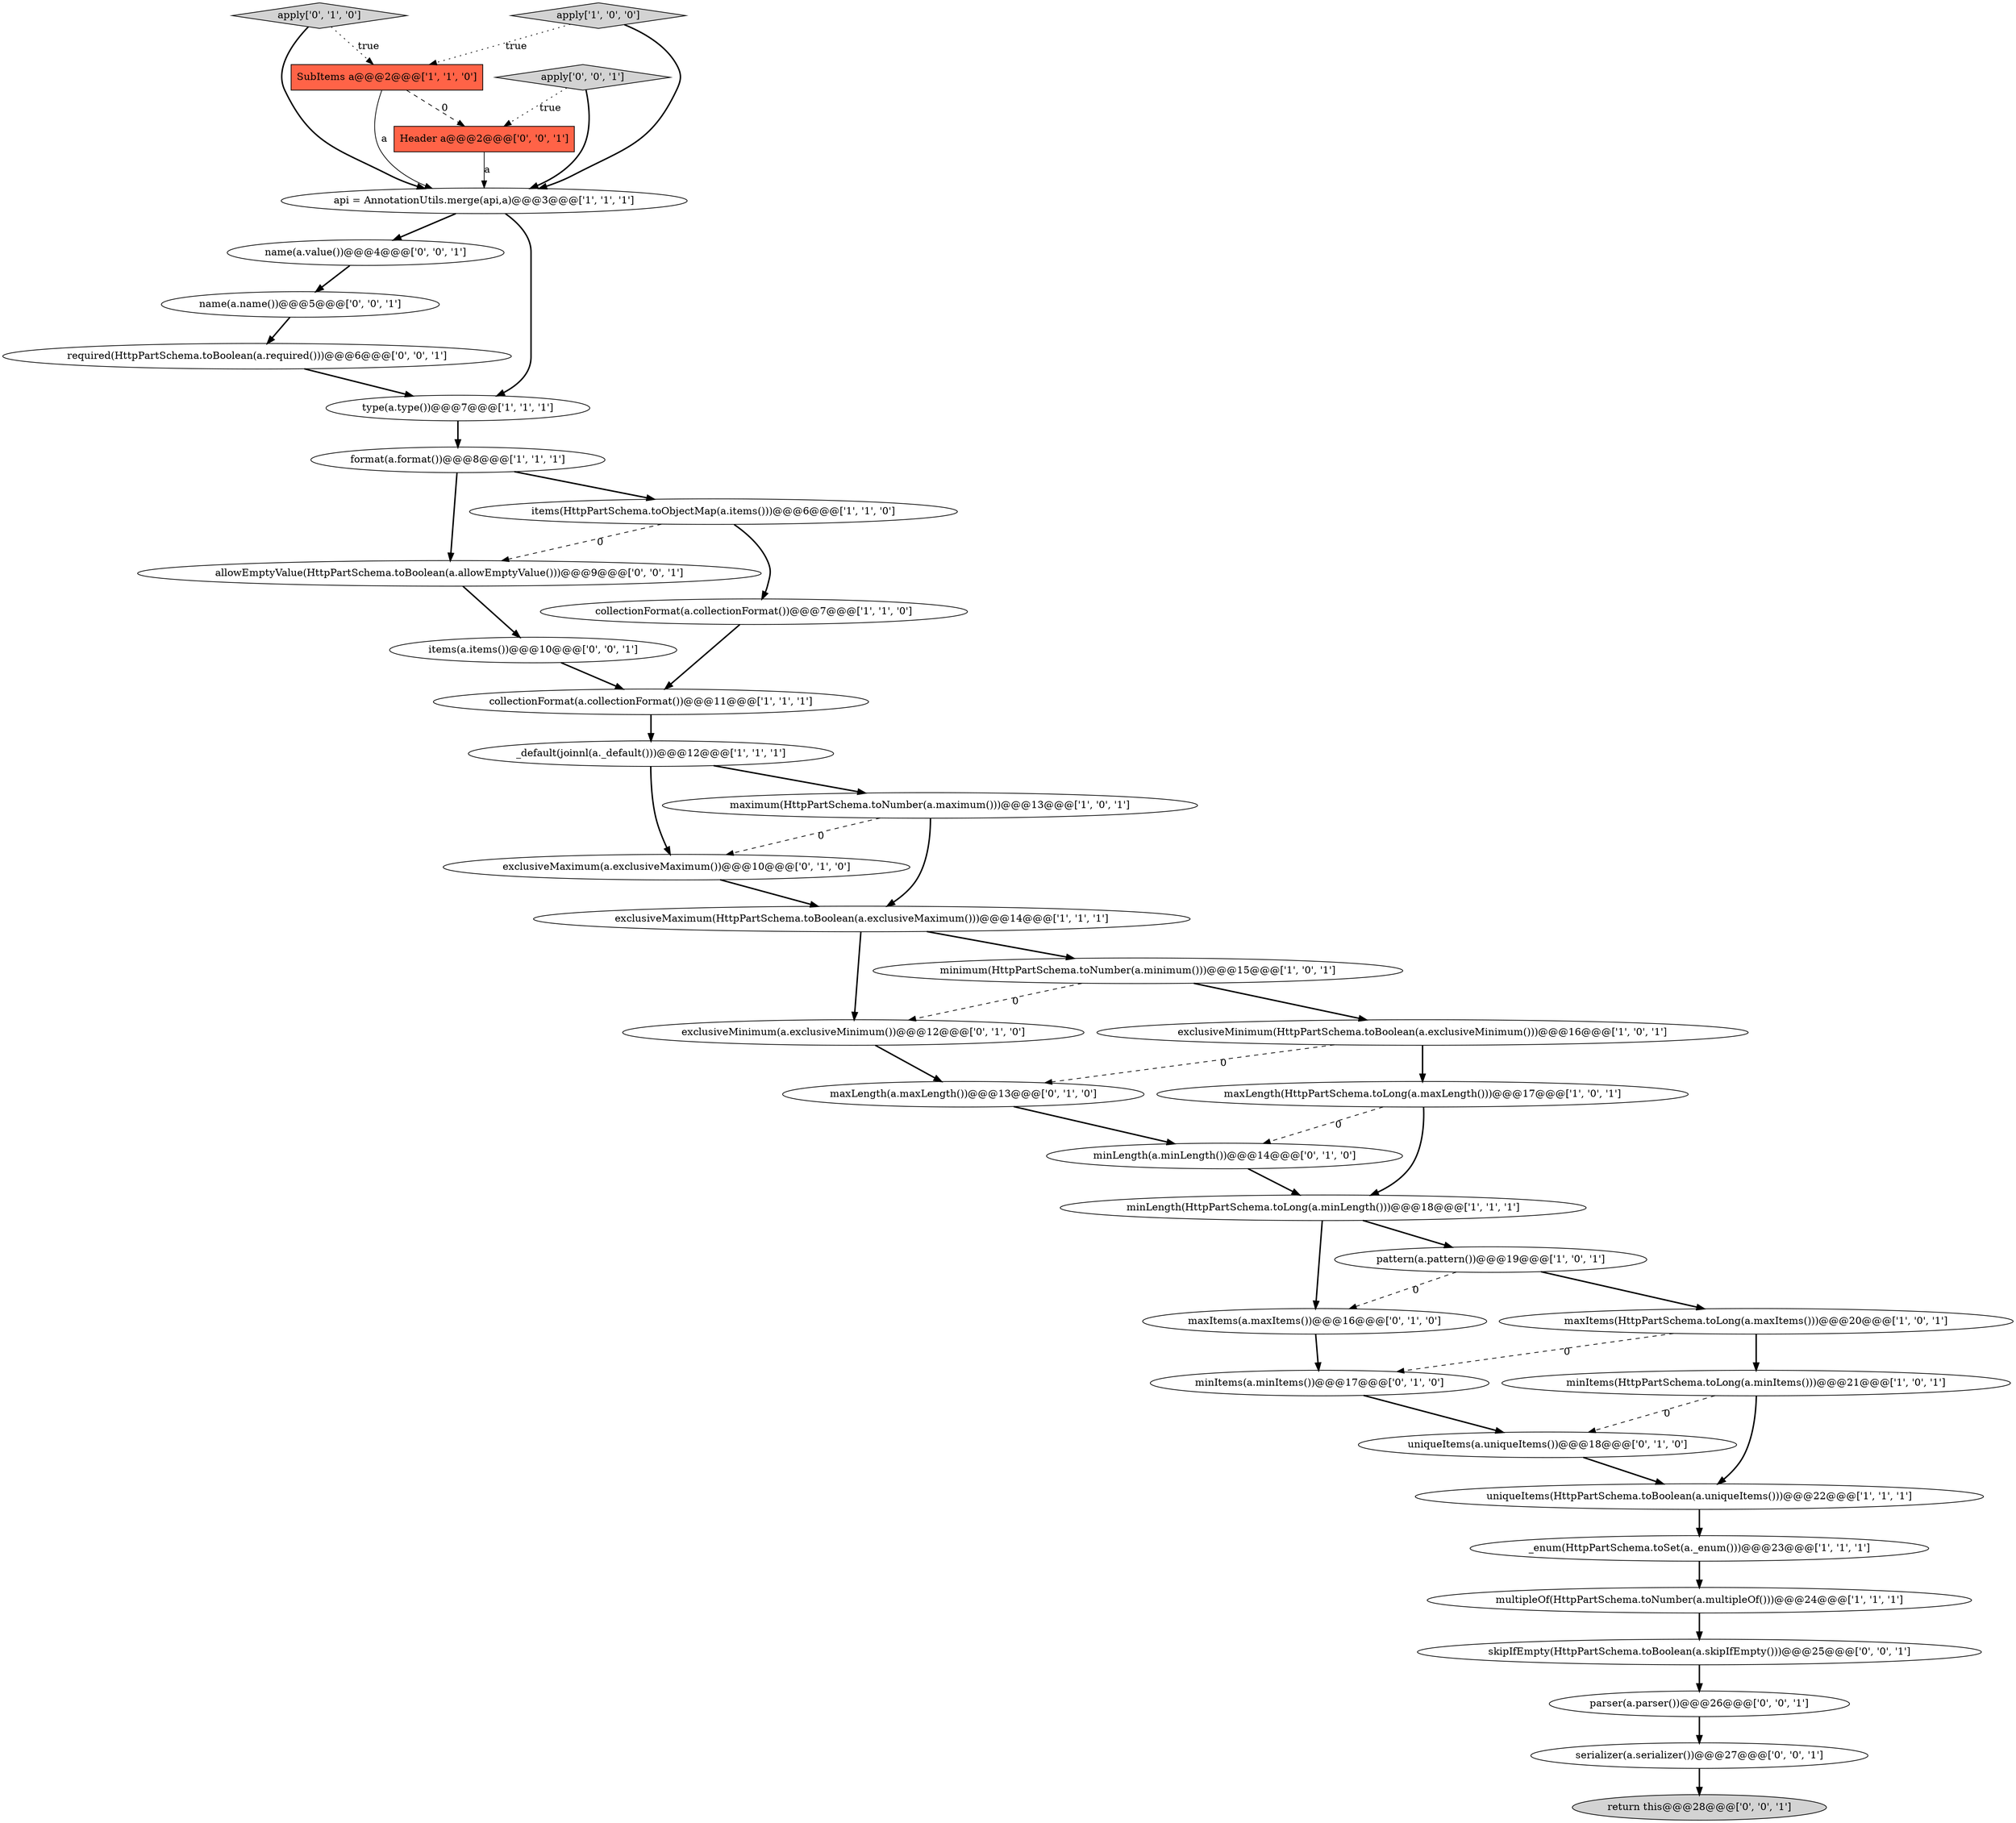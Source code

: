 digraph {
20 [style = filled, label = "exclusiveMinimum(HttpPartSchema.toBoolean(a.exclusiveMinimum()))@@@16@@@['1', '0', '1']", fillcolor = white, shape = ellipse image = "AAA0AAABBB1BBB"];
25 [style = filled, label = "minLength(a.minLength())@@@14@@@['0', '1', '0']", fillcolor = white, shape = ellipse image = "AAA1AAABBB2BBB"];
23 [style = filled, label = "exclusiveMaximum(a.exclusiveMaximum())@@@10@@@['0', '1', '0']", fillcolor = white, shape = ellipse image = "AAA1AAABBB2BBB"];
2 [style = filled, label = "maxItems(HttpPartSchema.toLong(a.maxItems()))@@@20@@@['1', '0', '1']", fillcolor = white, shape = ellipse image = "AAA0AAABBB1BBB"];
33 [style = filled, label = "allowEmptyValue(HttpPartSchema.toBoolean(a.allowEmptyValue()))@@@9@@@['0', '0', '1']", fillcolor = white, shape = ellipse image = "AAA0AAABBB3BBB"];
4 [style = filled, label = "exclusiveMaximum(HttpPartSchema.toBoolean(a.exclusiveMaximum()))@@@14@@@['1', '1', '1']", fillcolor = white, shape = ellipse image = "AAA0AAABBB1BBB"];
0 [style = filled, label = "multipleOf(HttpPartSchema.toNumber(a.multipleOf()))@@@24@@@['1', '1', '1']", fillcolor = white, shape = ellipse image = "AAA0AAABBB1BBB"];
36 [style = filled, label = "name(a.name())@@@5@@@['0', '0', '1']", fillcolor = white, shape = ellipse image = "AAA0AAABBB3BBB"];
3 [style = filled, label = "uniqueItems(HttpPartSchema.toBoolean(a.uniqueItems()))@@@22@@@['1', '1', '1']", fillcolor = white, shape = ellipse image = "AAA0AAABBB1BBB"];
29 [style = filled, label = "name(a.value())@@@4@@@['0', '0', '1']", fillcolor = white, shape = ellipse image = "AAA0AAABBB3BBB"];
18 [style = filled, label = "maxLength(HttpPartSchema.toLong(a.maxLength()))@@@17@@@['1', '0', '1']", fillcolor = white, shape = ellipse image = "AAA0AAABBB1BBB"];
38 [style = filled, label = "required(HttpPartSchema.toBoolean(a.required()))@@@6@@@['0', '0', '1']", fillcolor = white, shape = ellipse image = "AAA0AAABBB3BBB"];
5 [style = filled, label = "format(a.format())@@@8@@@['1', '1', '1']", fillcolor = white, shape = ellipse image = "AAA0AAABBB1BBB"];
9 [style = filled, label = "collectionFormat(a.collectionFormat())@@@7@@@['1', '1', '0']", fillcolor = white, shape = ellipse image = "AAA0AAABBB1BBB"];
13 [style = filled, label = "minItems(HttpPartSchema.toLong(a.minItems()))@@@21@@@['1', '0', '1']", fillcolor = white, shape = ellipse image = "AAA0AAABBB1BBB"];
6 [style = filled, label = "items(HttpPartSchema.toObjectMap(a.items()))@@@6@@@['1', '1', '0']", fillcolor = white, shape = ellipse image = "AAA0AAABBB1BBB"];
7 [style = filled, label = "minLength(HttpPartSchema.toLong(a.minLength()))@@@18@@@['1', '1', '1']", fillcolor = white, shape = ellipse image = "AAA0AAABBB1BBB"];
32 [style = filled, label = "return this@@@28@@@['0', '0', '1']", fillcolor = lightgray, shape = ellipse image = "AAA0AAABBB3BBB"];
21 [style = filled, label = "apply['0', '1', '0']", fillcolor = lightgray, shape = diamond image = "AAA0AAABBB2BBB"];
35 [style = filled, label = "items(a.items())@@@10@@@['0', '0', '1']", fillcolor = white, shape = ellipse image = "AAA0AAABBB3BBB"];
14 [style = filled, label = "apply['1', '0', '0']", fillcolor = lightgray, shape = diamond image = "AAA0AAABBB1BBB"];
24 [style = filled, label = "maxItems(a.maxItems())@@@16@@@['0', '1', '0']", fillcolor = white, shape = ellipse image = "AAA1AAABBB2BBB"];
19 [style = filled, label = "api = AnnotationUtils.merge(api,a)@@@3@@@['1', '1', '1']", fillcolor = white, shape = ellipse image = "AAA0AAABBB1BBB"];
15 [style = filled, label = "type(a.type())@@@7@@@['1', '1', '1']", fillcolor = white, shape = ellipse image = "AAA0AAABBB1BBB"];
27 [style = filled, label = "exclusiveMinimum(a.exclusiveMinimum())@@@12@@@['0', '1', '0']", fillcolor = white, shape = ellipse image = "AAA1AAABBB2BBB"];
10 [style = filled, label = "_default(joinnl(a._default()))@@@12@@@['1', '1', '1']", fillcolor = white, shape = ellipse image = "AAA0AAABBB1BBB"];
34 [style = filled, label = "parser(a.parser())@@@26@@@['0', '0', '1']", fillcolor = white, shape = ellipse image = "AAA0AAABBB3BBB"];
16 [style = filled, label = "pattern(a.pattern())@@@19@@@['1', '0', '1']", fillcolor = white, shape = ellipse image = "AAA0AAABBB1BBB"];
28 [style = filled, label = "maxLength(a.maxLength())@@@13@@@['0', '1', '0']", fillcolor = white, shape = ellipse image = "AAA1AAABBB2BBB"];
1 [style = filled, label = "collectionFormat(a.collectionFormat())@@@11@@@['1', '1', '1']", fillcolor = white, shape = ellipse image = "AAA0AAABBB1BBB"];
39 [style = filled, label = "serializer(a.serializer())@@@27@@@['0', '0', '1']", fillcolor = white, shape = ellipse image = "AAA0AAABBB3BBB"];
22 [style = filled, label = "uniqueItems(a.uniqueItems())@@@18@@@['0', '1', '0']", fillcolor = white, shape = ellipse image = "AAA1AAABBB2BBB"];
8 [style = filled, label = "minimum(HttpPartSchema.toNumber(a.minimum()))@@@15@@@['1', '0', '1']", fillcolor = white, shape = ellipse image = "AAA0AAABBB1BBB"];
37 [style = filled, label = "apply['0', '0', '1']", fillcolor = lightgray, shape = diamond image = "AAA0AAABBB3BBB"];
26 [style = filled, label = "minItems(a.minItems())@@@17@@@['0', '1', '0']", fillcolor = white, shape = ellipse image = "AAA1AAABBB2BBB"];
31 [style = filled, label = "Header a@@@2@@@['0', '0', '1']", fillcolor = tomato, shape = box image = "AAA0AAABBB3BBB"];
17 [style = filled, label = "SubItems a@@@2@@@['1', '1', '0']", fillcolor = tomato, shape = box image = "AAA0AAABBB1BBB"];
12 [style = filled, label = "maximum(HttpPartSchema.toNumber(a.maximum()))@@@13@@@['1', '0', '1']", fillcolor = white, shape = ellipse image = "AAA0AAABBB1BBB"];
11 [style = filled, label = "_enum(HttpPartSchema.toSet(a._enum()))@@@23@@@['1', '1', '1']", fillcolor = white, shape = ellipse image = "AAA0AAABBB1BBB"];
30 [style = filled, label = "skipIfEmpty(HttpPartSchema.toBoolean(a.skipIfEmpty()))@@@25@@@['0', '0', '1']", fillcolor = white, shape = ellipse image = "AAA0AAABBB3BBB"];
26->22 [style = bold, label=""];
30->34 [style = bold, label=""];
3->11 [style = bold, label=""];
38->15 [style = bold, label=""];
7->24 [style = bold, label=""];
1->10 [style = bold, label=""];
10->23 [style = bold, label=""];
27->28 [style = bold, label=""];
12->23 [style = dashed, label="0"];
2->26 [style = dashed, label="0"];
2->13 [style = bold, label=""];
20->18 [style = bold, label=""];
11->0 [style = bold, label=""];
25->7 [style = bold, label=""];
12->4 [style = bold, label=""];
7->16 [style = bold, label=""];
4->27 [style = bold, label=""];
22->3 [style = bold, label=""];
13->22 [style = dashed, label="0"];
19->15 [style = bold, label=""];
39->32 [style = bold, label=""];
21->17 [style = dotted, label="true"];
4->8 [style = bold, label=""];
14->19 [style = bold, label=""];
29->36 [style = bold, label=""];
20->28 [style = dashed, label="0"];
8->27 [style = dashed, label="0"];
35->1 [style = bold, label=""];
10->12 [style = bold, label=""];
16->2 [style = bold, label=""];
6->9 [style = bold, label=""];
18->25 [style = dashed, label="0"];
33->35 [style = bold, label=""];
21->19 [style = bold, label=""];
19->29 [style = bold, label=""];
37->19 [style = bold, label=""];
31->19 [style = solid, label="a"];
15->5 [style = bold, label=""];
16->24 [style = dashed, label="0"];
13->3 [style = bold, label=""];
5->33 [style = bold, label=""];
0->30 [style = bold, label=""];
17->19 [style = solid, label="a"];
34->39 [style = bold, label=""];
36->38 [style = bold, label=""];
37->31 [style = dotted, label="true"];
23->4 [style = bold, label=""];
9->1 [style = bold, label=""];
24->26 [style = bold, label=""];
17->31 [style = dashed, label="0"];
8->20 [style = bold, label=""];
28->25 [style = bold, label=""];
5->6 [style = bold, label=""];
6->33 [style = dashed, label="0"];
14->17 [style = dotted, label="true"];
18->7 [style = bold, label=""];
}
